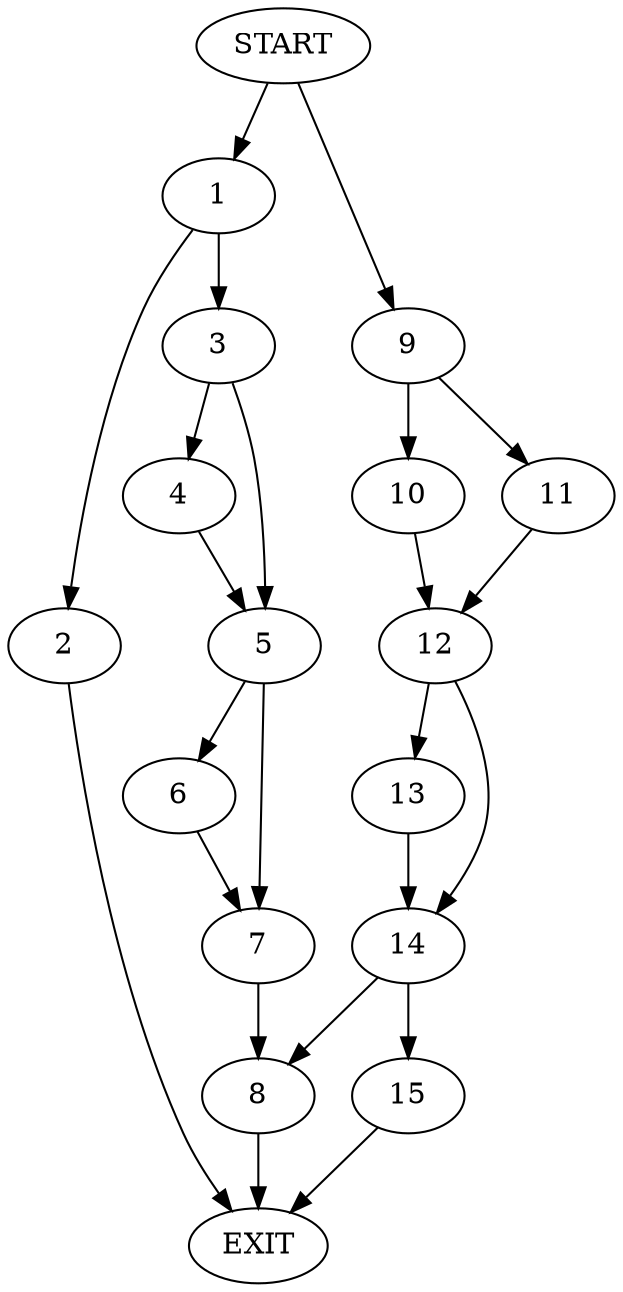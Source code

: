 digraph {
0 [label="START"]
16 [label="EXIT"]
0 -> 1
1 -> 2
1 -> 3
2 -> 16
3 -> 4
3 -> 5
4 -> 5
5 -> 6
5 -> 7
6 -> 7
7 -> 8
8 -> 16
0 -> 9
9 -> 10
9 -> 11
11 -> 12
10 -> 12
12 -> 13
12 -> 14
14 -> 15
14 -> 8
13 -> 14
15 -> 16
}

